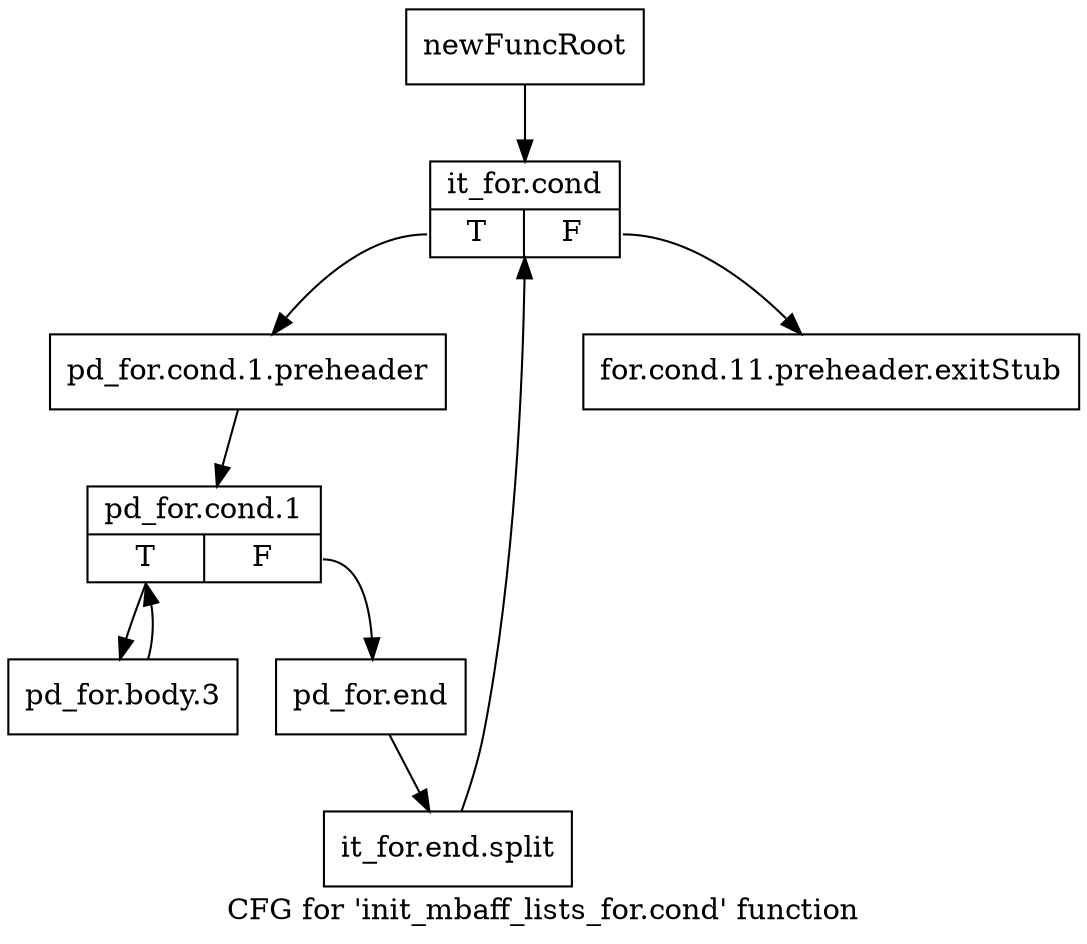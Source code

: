 digraph "CFG for 'init_mbaff_lists_for.cond' function" {
	label="CFG for 'init_mbaff_lists_for.cond' function";

	Node0x26ea0c0 [shape=record,label="{newFuncRoot}"];
	Node0x26ea0c0 -> Node0x26ea160;
	Node0x26ea110 [shape=record,label="{for.cond.11.preheader.exitStub}"];
	Node0x26ea160 [shape=record,label="{it_for.cond|{<s0>T|<s1>F}}"];
	Node0x26ea160:s0 -> Node0x26ea1b0;
	Node0x26ea160:s1 -> Node0x26ea110;
	Node0x26ea1b0 [shape=record,label="{pd_for.cond.1.preheader}"];
	Node0x26ea1b0 -> Node0x26ea200;
	Node0x26ea200 [shape=record,label="{pd_for.cond.1|{<s0>T|<s1>F}}"];
	Node0x26ea200:s0 -> Node0x26ea2a0;
	Node0x26ea200:s1 -> Node0x26ea250;
	Node0x26ea250 [shape=record,label="{pd_for.end}"];
	Node0x26ea250 -> Node0x34f8e50;
	Node0x34f8e50 [shape=record,label="{it_for.end.split}"];
	Node0x34f8e50 -> Node0x26ea160;
	Node0x26ea2a0 [shape=record,label="{pd_for.body.3}"];
	Node0x26ea2a0 -> Node0x26ea200;
}
